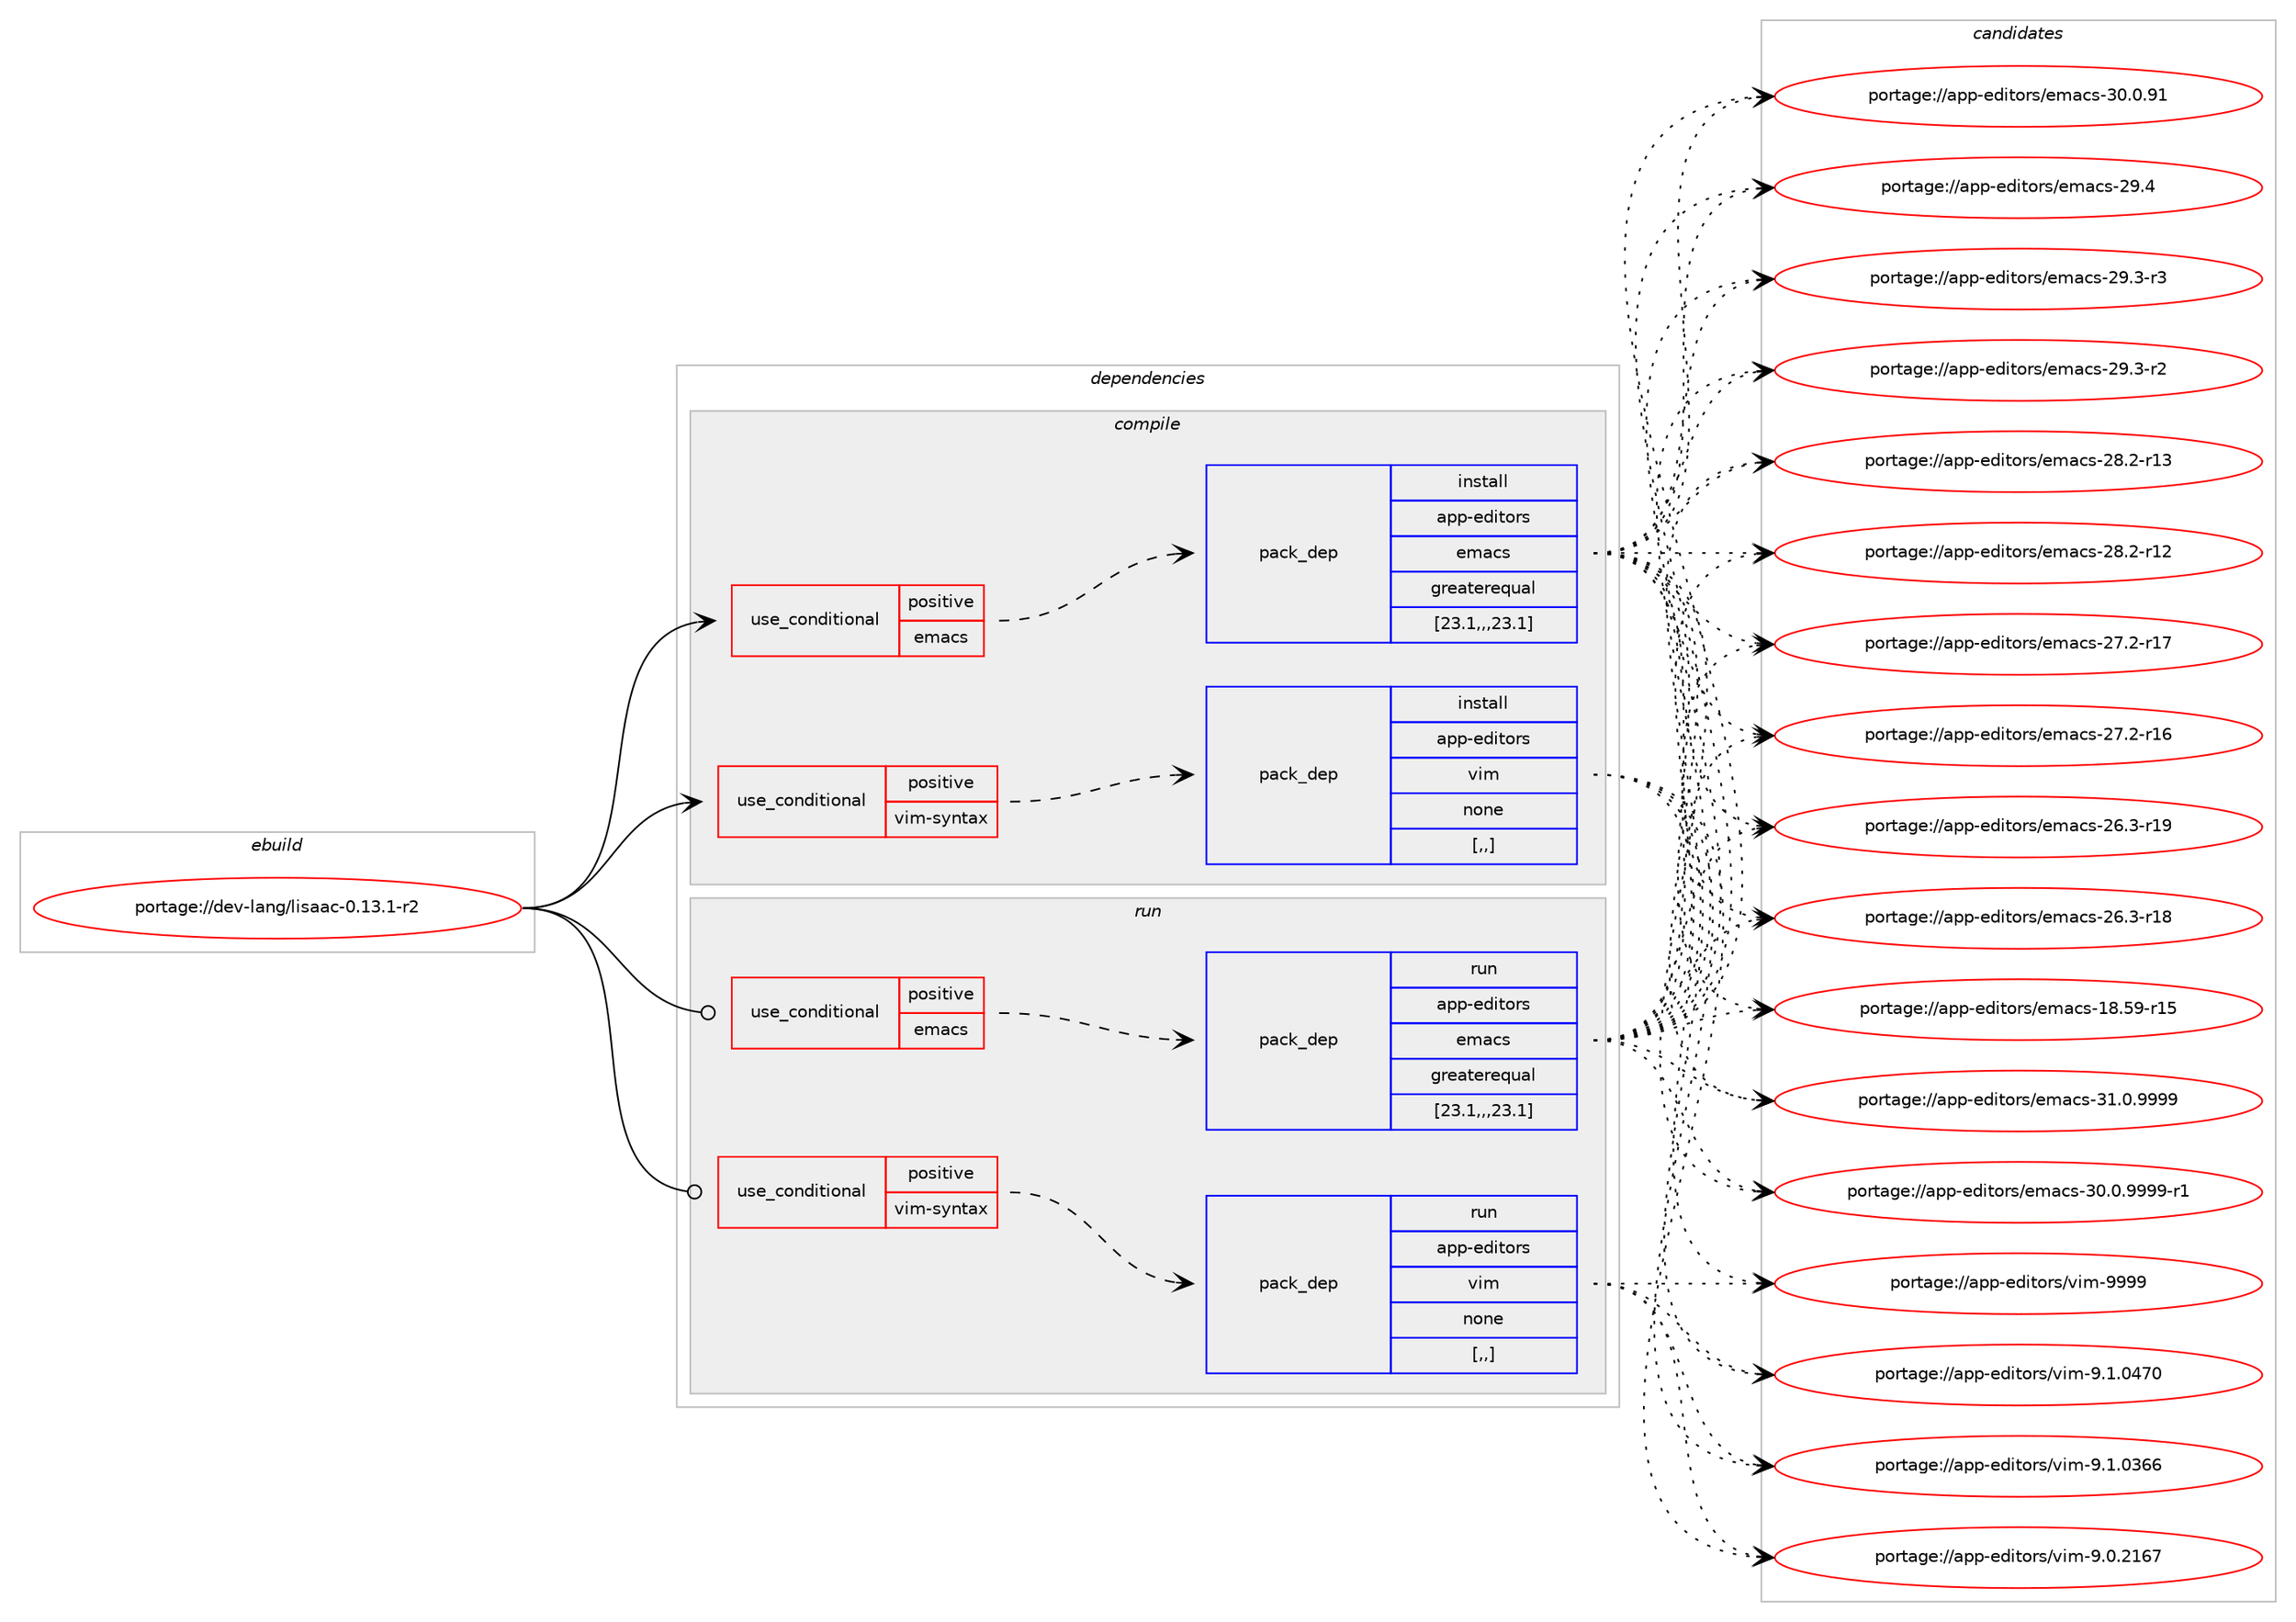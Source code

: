 digraph prolog {

# *************
# Graph options
# *************

newrank=true;
concentrate=true;
compound=true;
graph [rankdir=LR,fontname=Helvetica,fontsize=10,ranksep=1.5];#, ranksep=2.5, nodesep=0.2];
edge  [arrowhead=vee];
node  [fontname=Helvetica,fontsize=10];

# **********
# The ebuild
# **********

subgraph cluster_leftcol {
color=gray;
label=<<i>ebuild</i>>;
id [label="portage://dev-lang/lisaac-0.13.1-r2", color=red, width=4, href="../dev-lang/lisaac-0.13.1-r2.svg"];
}

# ****************
# The dependencies
# ****************

subgraph cluster_midcol {
color=gray;
label=<<i>dependencies</i>>;
subgraph cluster_compile {
fillcolor="#eeeeee";
style=filled;
label=<<i>compile</i>>;
subgraph cond153182 {
dependency593555 [label=<<TABLE BORDER="0" CELLBORDER="1" CELLSPACING="0" CELLPADDING="4"><TR><TD ROWSPAN="3" CELLPADDING="10">use_conditional</TD></TR><TR><TD>positive</TD></TR><TR><TD>emacs</TD></TR></TABLE>>, shape=none, color=red];
subgraph pack435709 {
dependency593556 [label=<<TABLE BORDER="0" CELLBORDER="1" CELLSPACING="0" CELLPADDING="4" WIDTH="220"><TR><TD ROWSPAN="6" CELLPADDING="30">pack_dep</TD></TR><TR><TD WIDTH="110">install</TD></TR><TR><TD>app-editors</TD></TR><TR><TD>emacs</TD></TR><TR><TD>greaterequal</TD></TR><TR><TD>[23.1,,,23.1]</TD></TR></TABLE>>, shape=none, color=blue];
}
dependency593555:e -> dependency593556:w [weight=20,style="dashed",arrowhead="vee"];
}
id:e -> dependency593555:w [weight=20,style="solid",arrowhead="vee"];
subgraph cond153183 {
dependency593557 [label=<<TABLE BORDER="0" CELLBORDER="1" CELLSPACING="0" CELLPADDING="4"><TR><TD ROWSPAN="3" CELLPADDING="10">use_conditional</TD></TR><TR><TD>positive</TD></TR><TR><TD>vim-syntax</TD></TR></TABLE>>, shape=none, color=red];
subgraph pack435710 {
dependency593558 [label=<<TABLE BORDER="0" CELLBORDER="1" CELLSPACING="0" CELLPADDING="4" WIDTH="220"><TR><TD ROWSPAN="6" CELLPADDING="30">pack_dep</TD></TR><TR><TD WIDTH="110">install</TD></TR><TR><TD>app-editors</TD></TR><TR><TD>vim</TD></TR><TR><TD>none</TD></TR><TR><TD>[,,]</TD></TR></TABLE>>, shape=none, color=blue];
}
dependency593557:e -> dependency593558:w [weight=20,style="dashed",arrowhead="vee"];
}
id:e -> dependency593557:w [weight=20,style="solid",arrowhead="vee"];
}
subgraph cluster_compileandrun {
fillcolor="#eeeeee";
style=filled;
label=<<i>compile and run</i>>;
}
subgraph cluster_run {
fillcolor="#eeeeee";
style=filled;
label=<<i>run</i>>;
subgraph cond153184 {
dependency593559 [label=<<TABLE BORDER="0" CELLBORDER="1" CELLSPACING="0" CELLPADDING="4"><TR><TD ROWSPAN="3" CELLPADDING="10">use_conditional</TD></TR><TR><TD>positive</TD></TR><TR><TD>emacs</TD></TR></TABLE>>, shape=none, color=red];
subgraph pack435711 {
dependency593560 [label=<<TABLE BORDER="0" CELLBORDER="1" CELLSPACING="0" CELLPADDING="4" WIDTH="220"><TR><TD ROWSPAN="6" CELLPADDING="30">pack_dep</TD></TR><TR><TD WIDTH="110">run</TD></TR><TR><TD>app-editors</TD></TR><TR><TD>emacs</TD></TR><TR><TD>greaterequal</TD></TR><TR><TD>[23.1,,,23.1]</TD></TR></TABLE>>, shape=none, color=blue];
}
dependency593559:e -> dependency593560:w [weight=20,style="dashed",arrowhead="vee"];
}
id:e -> dependency593559:w [weight=20,style="solid",arrowhead="odot"];
subgraph cond153185 {
dependency593561 [label=<<TABLE BORDER="0" CELLBORDER="1" CELLSPACING="0" CELLPADDING="4"><TR><TD ROWSPAN="3" CELLPADDING="10">use_conditional</TD></TR><TR><TD>positive</TD></TR><TR><TD>vim-syntax</TD></TR></TABLE>>, shape=none, color=red];
subgraph pack435712 {
dependency593562 [label=<<TABLE BORDER="0" CELLBORDER="1" CELLSPACING="0" CELLPADDING="4" WIDTH="220"><TR><TD ROWSPAN="6" CELLPADDING="30">pack_dep</TD></TR><TR><TD WIDTH="110">run</TD></TR><TR><TD>app-editors</TD></TR><TR><TD>vim</TD></TR><TR><TD>none</TD></TR><TR><TD>[,,]</TD></TR></TABLE>>, shape=none, color=blue];
}
dependency593561:e -> dependency593562:w [weight=20,style="dashed",arrowhead="vee"];
}
id:e -> dependency593561:w [weight=20,style="solid",arrowhead="odot"];
}
}

# **************
# The candidates
# **************

subgraph cluster_choices {
rank=same;
color=gray;
label=<<i>candidates</i>>;

subgraph choice435709 {
color=black;
nodesep=1;
choice971121124510110010511611111411547101109979911545514946484657575757 [label="portage://app-editors/emacs-31.0.9999", color=red, width=4,href="../app-editors/emacs-31.0.9999.svg"];
choice9711211245101100105116111114115471011099799115455148464846575757574511449 [label="portage://app-editors/emacs-30.0.9999-r1", color=red, width=4,href="../app-editors/emacs-30.0.9999-r1.svg"];
choice97112112451011001051161111141154710110997991154551484648465749 [label="portage://app-editors/emacs-30.0.91", color=red, width=4,href="../app-editors/emacs-30.0.91.svg"];
choice97112112451011001051161111141154710110997991154550574652 [label="portage://app-editors/emacs-29.4", color=red, width=4,href="../app-editors/emacs-29.4.svg"];
choice971121124510110010511611111411547101109979911545505746514511451 [label="portage://app-editors/emacs-29.3-r3", color=red, width=4,href="../app-editors/emacs-29.3-r3.svg"];
choice971121124510110010511611111411547101109979911545505746514511450 [label="portage://app-editors/emacs-29.3-r2", color=red, width=4,href="../app-editors/emacs-29.3-r2.svg"];
choice97112112451011001051161111141154710110997991154550564650451144951 [label="portage://app-editors/emacs-28.2-r13", color=red, width=4,href="../app-editors/emacs-28.2-r13.svg"];
choice97112112451011001051161111141154710110997991154550564650451144950 [label="portage://app-editors/emacs-28.2-r12", color=red, width=4,href="../app-editors/emacs-28.2-r12.svg"];
choice97112112451011001051161111141154710110997991154550554650451144955 [label="portage://app-editors/emacs-27.2-r17", color=red, width=4,href="../app-editors/emacs-27.2-r17.svg"];
choice97112112451011001051161111141154710110997991154550554650451144954 [label="portage://app-editors/emacs-27.2-r16", color=red, width=4,href="../app-editors/emacs-27.2-r16.svg"];
choice97112112451011001051161111141154710110997991154550544651451144957 [label="portage://app-editors/emacs-26.3-r19", color=red, width=4,href="../app-editors/emacs-26.3-r19.svg"];
choice97112112451011001051161111141154710110997991154550544651451144956 [label="portage://app-editors/emacs-26.3-r18", color=red, width=4,href="../app-editors/emacs-26.3-r18.svg"];
choice9711211245101100105116111114115471011099799115454956465357451144953 [label="portage://app-editors/emacs-18.59-r15", color=red, width=4,href="../app-editors/emacs-18.59-r15.svg"];
dependency593556:e -> choice971121124510110010511611111411547101109979911545514946484657575757:w [style=dotted,weight="100"];
dependency593556:e -> choice9711211245101100105116111114115471011099799115455148464846575757574511449:w [style=dotted,weight="100"];
dependency593556:e -> choice97112112451011001051161111141154710110997991154551484648465749:w [style=dotted,weight="100"];
dependency593556:e -> choice97112112451011001051161111141154710110997991154550574652:w [style=dotted,weight="100"];
dependency593556:e -> choice971121124510110010511611111411547101109979911545505746514511451:w [style=dotted,weight="100"];
dependency593556:e -> choice971121124510110010511611111411547101109979911545505746514511450:w [style=dotted,weight="100"];
dependency593556:e -> choice97112112451011001051161111141154710110997991154550564650451144951:w [style=dotted,weight="100"];
dependency593556:e -> choice97112112451011001051161111141154710110997991154550564650451144950:w [style=dotted,weight="100"];
dependency593556:e -> choice97112112451011001051161111141154710110997991154550554650451144955:w [style=dotted,weight="100"];
dependency593556:e -> choice97112112451011001051161111141154710110997991154550554650451144954:w [style=dotted,weight="100"];
dependency593556:e -> choice97112112451011001051161111141154710110997991154550544651451144957:w [style=dotted,weight="100"];
dependency593556:e -> choice97112112451011001051161111141154710110997991154550544651451144956:w [style=dotted,weight="100"];
dependency593556:e -> choice9711211245101100105116111114115471011099799115454956465357451144953:w [style=dotted,weight="100"];
}
subgraph choice435710 {
color=black;
nodesep=1;
choice9711211245101100105116111114115471181051094557575757 [label="portage://app-editors/vim-9999", color=red, width=4,href="../app-editors/vim-9999.svg"];
choice971121124510110010511611111411547118105109455746494648525548 [label="portage://app-editors/vim-9.1.0470", color=red, width=4,href="../app-editors/vim-9.1.0470.svg"];
choice971121124510110010511611111411547118105109455746494648515454 [label="portage://app-editors/vim-9.1.0366", color=red, width=4,href="../app-editors/vim-9.1.0366.svg"];
choice971121124510110010511611111411547118105109455746484650495455 [label="portage://app-editors/vim-9.0.2167", color=red, width=4,href="../app-editors/vim-9.0.2167.svg"];
dependency593558:e -> choice9711211245101100105116111114115471181051094557575757:w [style=dotted,weight="100"];
dependency593558:e -> choice971121124510110010511611111411547118105109455746494648525548:w [style=dotted,weight="100"];
dependency593558:e -> choice971121124510110010511611111411547118105109455746494648515454:w [style=dotted,weight="100"];
dependency593558:e -> choice971121124510110010511611111411547118105109455746484650495455:w [style=dotted,weight="100"];
}
subgraph choice435711 {
color=black;
nodesep=1;
choice971121124510110010511611111411547101109979911545514946484657575757 [label="portage://app-editors/emacs-31.0.9999", color=red, width=4,href="../app-editors/emacs-31.0.9999.svg"];
choice9711211245101100105116111114115471011099799115455148464846575757574511449 [label="portage://app-editors/emacs-30.0.9999-r1", color=red, width=4,href="../app-editors/emacs-30.0.9999-r1.svg"];
choice97112112451011001051161111141154710110997991154551484648465749 [label="portage://app-editors/emacs-30.0.91", color=red, width=4,href="../app-editors/emacs-30.0.91.svg"];
choice97112112451011001051161111141154710110997991154550574652 [label="portage://app-editors/emacs-29.4", color=red, width=4,href="../app-editors/emacs-29.4.svg"];
choice971121124510110010511611111411547101109979911545505746514511451 [label="portage://app-editors/emacs-29.3-r3", color=red, width=4,href="../app-editors/emacs-29.3-r3.svg"];
choice971121124510110010511611111411547101109979911545505746514511450 [label="portage://app-editors/emacs-29.3-r2", color=red, width=4,href="../app-editors/emacs-29.3-r2.svg"];
choice97112112451011001051161111141154710110997991154550564650451144951 [label="portage://app-editors/emacs-28.2-r13", color=red, width=4,href="../app-editors/emacs-28.2-r13.svg"];
choice97112112451011001051161111141154710110997991154550564650451144950 [label="portage://app-editors/emacs-28.2-r12", color=red, width=4,href="../app-editors/emacs-28.2-r12.svg"];
choice97112112451011001051161111141154710110997991154550554650451144955 [label="portage://app-editors/emacs-27.2-r17", color=red, width=4,href="../app-editors/emacs-27.2-r17.svg"];
choice97112112451011001051161111141154710110997991154550554650451144954 [label="portage://app-editors/emacs-27.2-r16", color=red, width=4,href="../app-editors/emacs-27.2-r16.svg"];
choice97112112451011001051161111141154710110997991154550544651451144957 [label="portage://app-editors/emacs-26.3-r19", color=red, width=4,href="../app-editors/emacs-26.3-r19.svg"];
choice97112112451011001051161111141154710110997991154550544651451144956 [label="portage://app-editors/emacs-26.3-r18", color=red, width=4,href="../app-editors/emacs-26.3-r18.svg"];
choice9711211245101100105116111114115471011099799115454956465357451144953 [label="portage://app-editors/emacs-18.59-r15", color=red, width=4,href="../app-editors/emacs-18.59-r15.svg"];
dependency593560:e -> choice971121124510110010511611111411547101109979911545514946484657575757:w [style=dotted,weight="100"];
dependency593560:e -> choice9711211245101100105116111114115471011099799115455148464846575757574511449:w [style=dotted,weight="100"];
dependency593560:e -> choice97112112451011001051161111141154710110997991154551484648465749:w [style=dotted,weight="100"];
dependency593560:e -> choice97112112451011001051161111141154710110997991154550574652:w [style=dotted,weight="100"];
dependency593560:e -> choice971121124510110010511611111411547101109979911545505746514511451:w [style=dotted,weight="100"];
dependency593560:e -> choice971121124510110010511611111411547101109979911545505746514511450:w [style=dotted,weight="100"];
dependency593560:e -> choice97112112451011001051161111141154710110997991154550564650451144951:w [style=dotted,weight="100"];
dependency593560:e -> choice97112112451011001051161111141154710110997991154550564650451144950:w [style=dotted,weight="100"];
dependency593560:e -> choice97112112451011001051161111141154710110997991154550554650451144955:w [style=dotted,weight="100"];
dependency593560:e -> choice97112112451011001051161111141154710110997991154550554650451144954:w [style=dotted,weight="100"];
dependency593560:e -> choice97112112451011001051161111141154710110997991154550544651451144957:w [style=dotted,weight="100"];
dependency593560:e -> choice97112112451011001051161111141154710110997991154550544651451144956:w [style=dotted,weight="100"];
dependency593560:e -> choice9711211245101100105116111114115471011099799115454956465357451144953:w [style=dotted,weight="100"];
}
subgraph choice435712 {
color=black;
nodesep=1;
choice9711211245101100105116111114115471181051094557575757 [label="portage://app-editors/vim-9999", color=red, width=4,href="../app-editors/vim-9999.svg"];
choice971121124510110010511611111411547118105109455746494648525548 [label="portage://app-editors/vim-9.1.0470", color=red, width=4,href="../app-editors/vim-9.1.0470.svg"];
choice971121124510110010511611111411547118105109455746494648515454 [label="portage://app-editors/vim-9.1.0366", color=red, width=4,href="../app-editors/vim-9.1.0366.svg"];
choice971121124510110010511611111411547118105109455746484650495455 [label="portage://app-editors/vim-9.0.2167", color=red, width=4,href="../app-editors/vim-9.0.2167.svg"];
dependency593562:e -> choice9711211245101100105116111114115471181051094557575757:w [style=dotted,weight="100"];
dependency593562:e -> choice971121124510110010511611111411547118105109455746494648525548:w [style=dotted,weight="100"];
dependency593562:e -> choice971121124510110010511611111411547118105109455746494648515454:w [style=dotted,weight="100"];
dependency593562:e -> choice971121124510110010511611111411547118105109455746484650495455:w [style=dotted,weight="100"];
}
}

}
